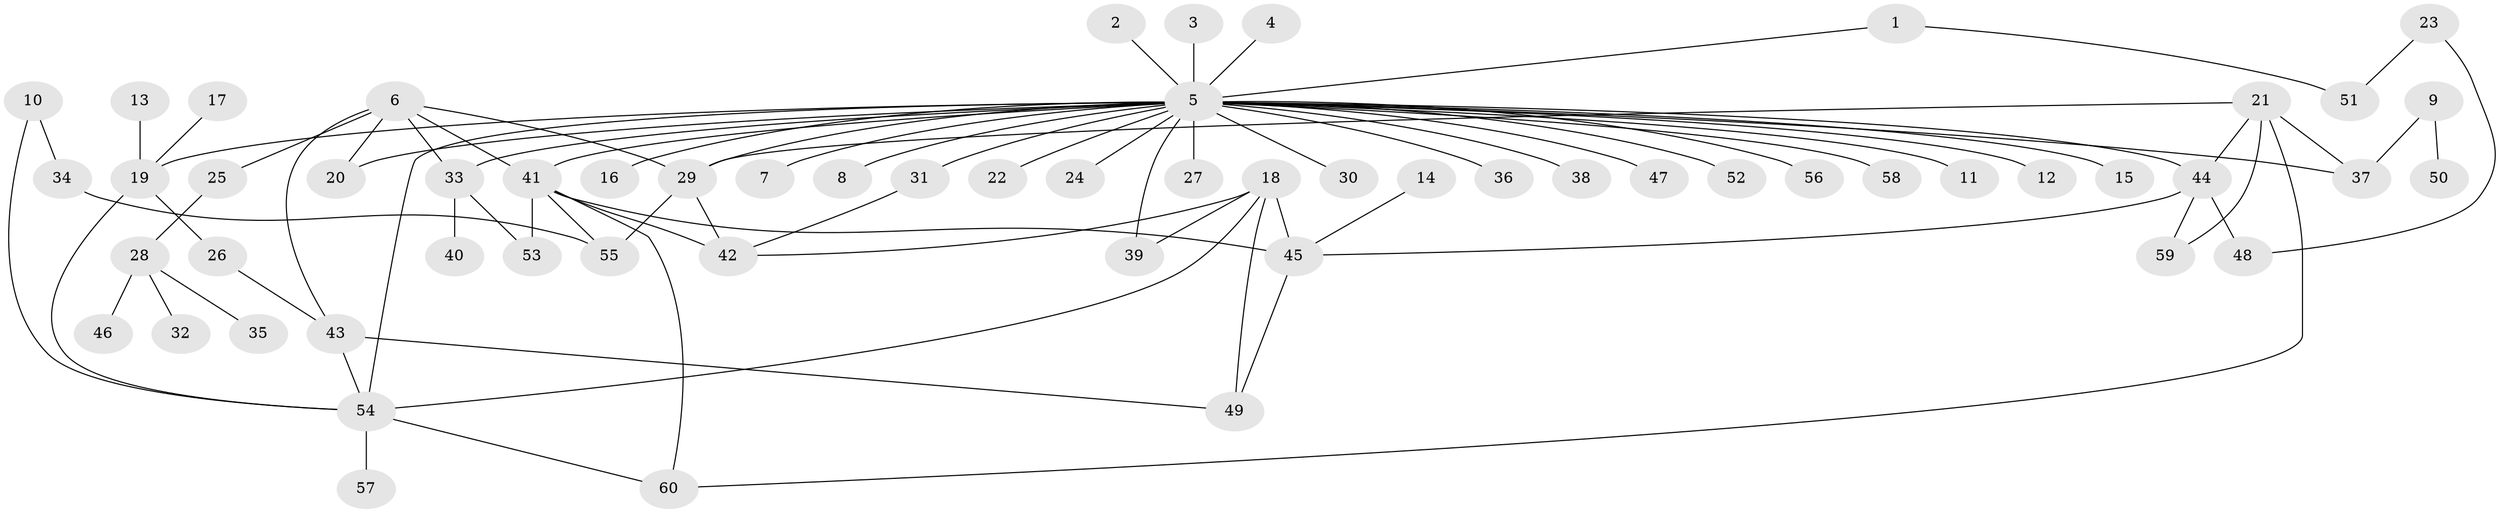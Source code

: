 // original degree distribution, {36: 0.00847457627118644, 5: 0.00847457627118644, 9: 0.01694915254237288, 7: 0.025423728813559324, 2: 0.23728813559322035, 8: 0.01694915254237288, 6: 0.025423728813559324, 3: 0.07627118644067797, 1: 0.5, 4: 0.0847457627118644}
// Generated by graph-tools (version 1.1) at 2025/01/03/09/25 03:01:38]
// undirected, 60 vertices, 82 edges
graph export_dot {
graph [start="1"]
  node [color=gray90,style=filled];
  1;
  2;
  3;
  4;
  5;
  6;
  7;
  8;
  9;
  10;
  11;
  12;
  13;
  14;
  15;
  16;
  17;
  18;
  19;
  20;
  21;
  22;
  23;
  24;
  25;
  26;
  27;
  28;
  29;
  30;
  31;
  32;
  33;
  34;
  35;
  36;
  37;
  38;
  39;
  40;
  41;
  42;
  43;
  44;
  45;
  46;
  47;
  48;
  49;
  50;
  51;
  52;
  53;
  54;
  55;
  56;
  57;
  58;
  59;
  60;
  1 -- 5 [weight=1.0];
  1 -- 51 [weight=1.0];
  2 -- 5 [weight=1.0];
  3 -- 5 [weight=1.0];
  4 -- 5 [weight=1.0];
  5 -- 7 [weight=1.0];
  5 -- 8 [weight=1.0];
  5 -- 11 [weight=1.0];
  5 -- 12 [weight=1.0];
  5 -- 15 [weight=1.0];
  5 -- 16 [weight=1.0];
  5 -- 19 [weight=1.0];
  5 -- 20 [weight=1.0];
  5 -- 22 [weight=1.0];
  5 -- 24 [weight=1.0];
  5 -- 27 [weight=1.0];
  5 -- 29 [weight=1.0];
  5 -- 30 [weight=1.0];
  5 -- 31 [weight=1.0];
  5 -- 33 [weight=1.0];
  5 -- 36 [weight=1.0];
  5 -- 37 [weight=1.0];
  5 -- 38 [weight=1.0];
  5 -- 39 [weight=1.0];
  5 -- 41 [weight=1.0];
  5 -- 44 [weight=1.0];
  5 -- 47 [weight=1.0];
  5 -- 52 [weight=1.0];
  5 -- 54 [weight=1.0];
  5 -- 56 [weight=1.0];
  5 -- 58 [weight=1.0];
  6 -- 20 [weight=1.0];
  6 -- 25 [weight=1.0];
  6 -- 29 [weight=1.0];
  6 -- 33 [weight=1.0];
  6 -- 41 [weight=1.0];
  6 -- 43 [weight=1.0];
  9 -- 37 [weight=1.0];
  9 -- 50 [weight=1.0];
  10 -- 34 [weight=1.0];
  10 -- 54 [weight=1.0];
  13 -- 19 [weight=1.0];
  14 -- 45 [weight=1.0];
  17 -- 19 [weight=1.0];
  18 -- 39 [weight=1.0];
  18 -- 42 [weight=1.0];
  18 -- 45 [weight=2.0];
  18 -- 49 [weight=1.0];
  18 -- 54 [weight=1.0];
  19 -- 26 [weight=1.0];
  19 -- 54 [weight=1.0];
  21 -- 29 [weight=1.0];
  21 -- 37 [weight=1.0];
  21 -- 44 [weight=1.0];
  21 -- 59 [weight=1.0];
  21 -- 60 [weight=1.0];
  23 -- 48 [weight=1.0];
  23 -- 51 [weight=1.0];
  25 -- 28 [weight=1.0];
  26 -- 43 [weight=1.0];
  28 -- 32 [weight=1.0];
  28 -- 35 [weight=1.0];
  28 -- 46 [weight=1.0];
  29 -- 42 [weight=2.0];
  29 -- 55 [weight=1.0];
  31 -- 42 [weight=1.0];
  33 -- 40 [weight=1.0];
  33 -- 53 [weight=1.0];
  34 -- 55 [weight=1.0];
  41 -- 42 [weight=1.0];
  41 -- 45 [weight=1.0];
  41 -- 53 [weight=1.0];
  41 -- 55 [weight=1.0];
  41 -- 60 [weight=1.0];
  43 -- 49 [weight=1.0];
  43 -- 54 [weight=1.0];
  44 -- 45 [weight=1.0];
  44 -- 48 [weight=1.0];
  44 -- 59 [weight=1.0];
  45 -- 49 [weight=1.0];
  54 -- 57 [weight=1.0];
  54 -- 60 [weight=1.0];
}
